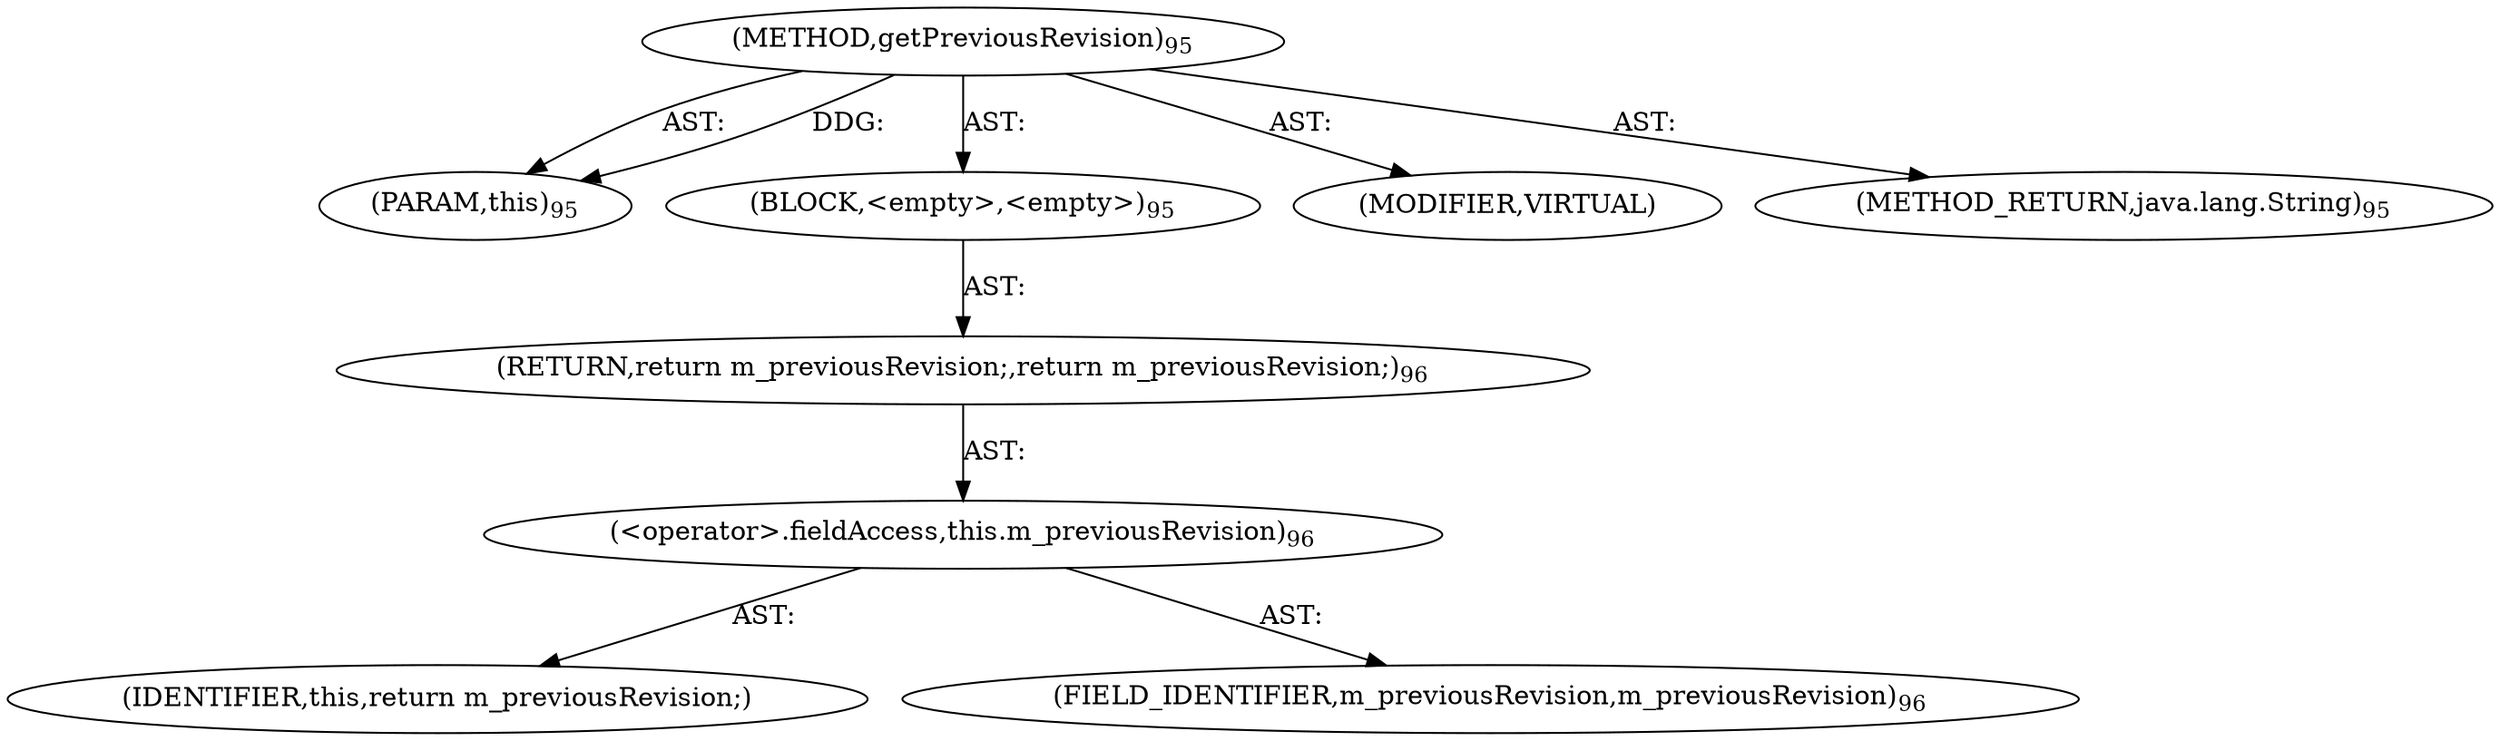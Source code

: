 digraph "getPreviousRevision" {  
"111669149700" [label = <(METHOD,getPreviousRevision)<SUB>95</SUB>> ]
"115964117001" [label = <(PARAM,this)<SUB>95</SUB>> ]
"25769803781" [label = <(BLOCK,&lt;empty&gt;,&lt;empty&gt;)<SUB>95</SUB>> ]
"146028888066" [label = <(RETURN,return m_previousRevision;,return m_previousRevision;)<SUB>96</SUB>> ]
"30064771083" [label = <(&lt;operator&gt;.fieldAccess,this.m_previousRevision)<SUB>96</SUB>> ]
"68719476749" [label = <(IDENTIFIER,this,return m_previousRevision;)> ]
"55834574853" [label = <(FIELD_IDENTIFIER,m_previousRevision,m_previousRevision)<SUB>96</SUB>> ]
"133143986183" [label = <(MODIFIER,VIRTUAL)> ]
"128849018884" [label = <(METHOD_RETURN,java.lang.String)<SUB>95</SUB>> ]
  "111669149700" -> "115964117001"  [ label = "AST: "] 
  "111669149700" -> "25769803781"  [ label = "AST: "] 
  "111669149700" -> "133143986183"  [ label = "AST: "] 
  "111669149700" -> "128849018884"  [ label = "AST: "] 
  "25769803781" -> "146028888066"  [ label = "AST: "] 
  "146028888066" -> "30064771083"  [ label = "AST: "] 
  "30064771083" -> "68719476749"  [ label = "AST: "] 
  "30064771083" -> "55834574853"  [ label = "AST: "] 
  "111669149700" -> "115964117001"  [ label = "DDG: "] 
}
